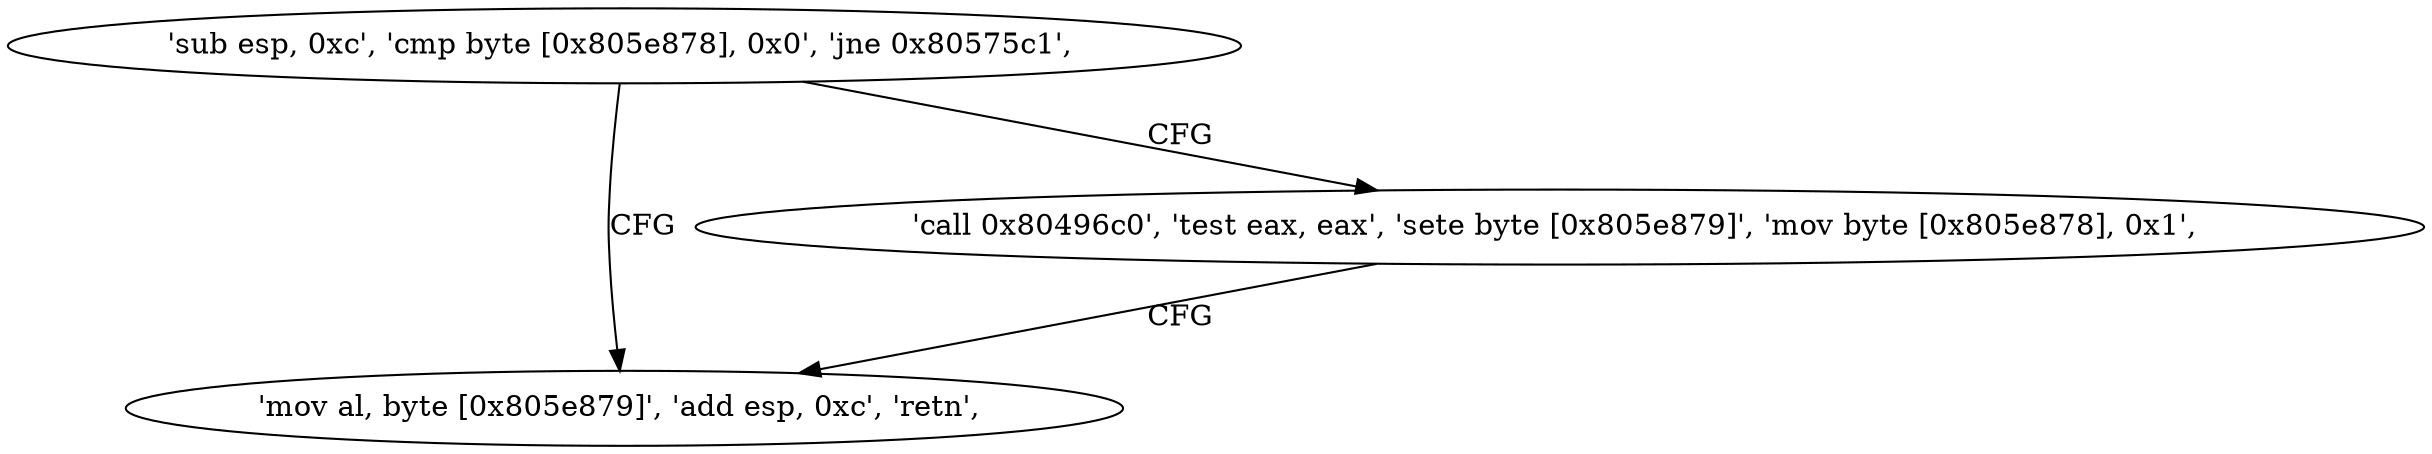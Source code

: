 digraph "func" {
"134575520" [label = "'sub esp, 0xc', 'cmp byte [0x805e878], 0x0', 'jne 0x80575c1', " ]
"134575553" [label = "'mov al, byte [0x805e879]', 'add esp, 0xc', 'retn', " ]
"134575532" [label = "'call 0x80496c0', 'test eax, eax', 'sete byte [0x805e879]', 'mov byte [0x805e878], 0x1', " ]
"134575520" -> "134575553" [ label = "CFG" ]
"134575520" -> "134575532" [ label = "CFG" ]
"134575532" -> "134575553" [ label = "CFG" ]
}
